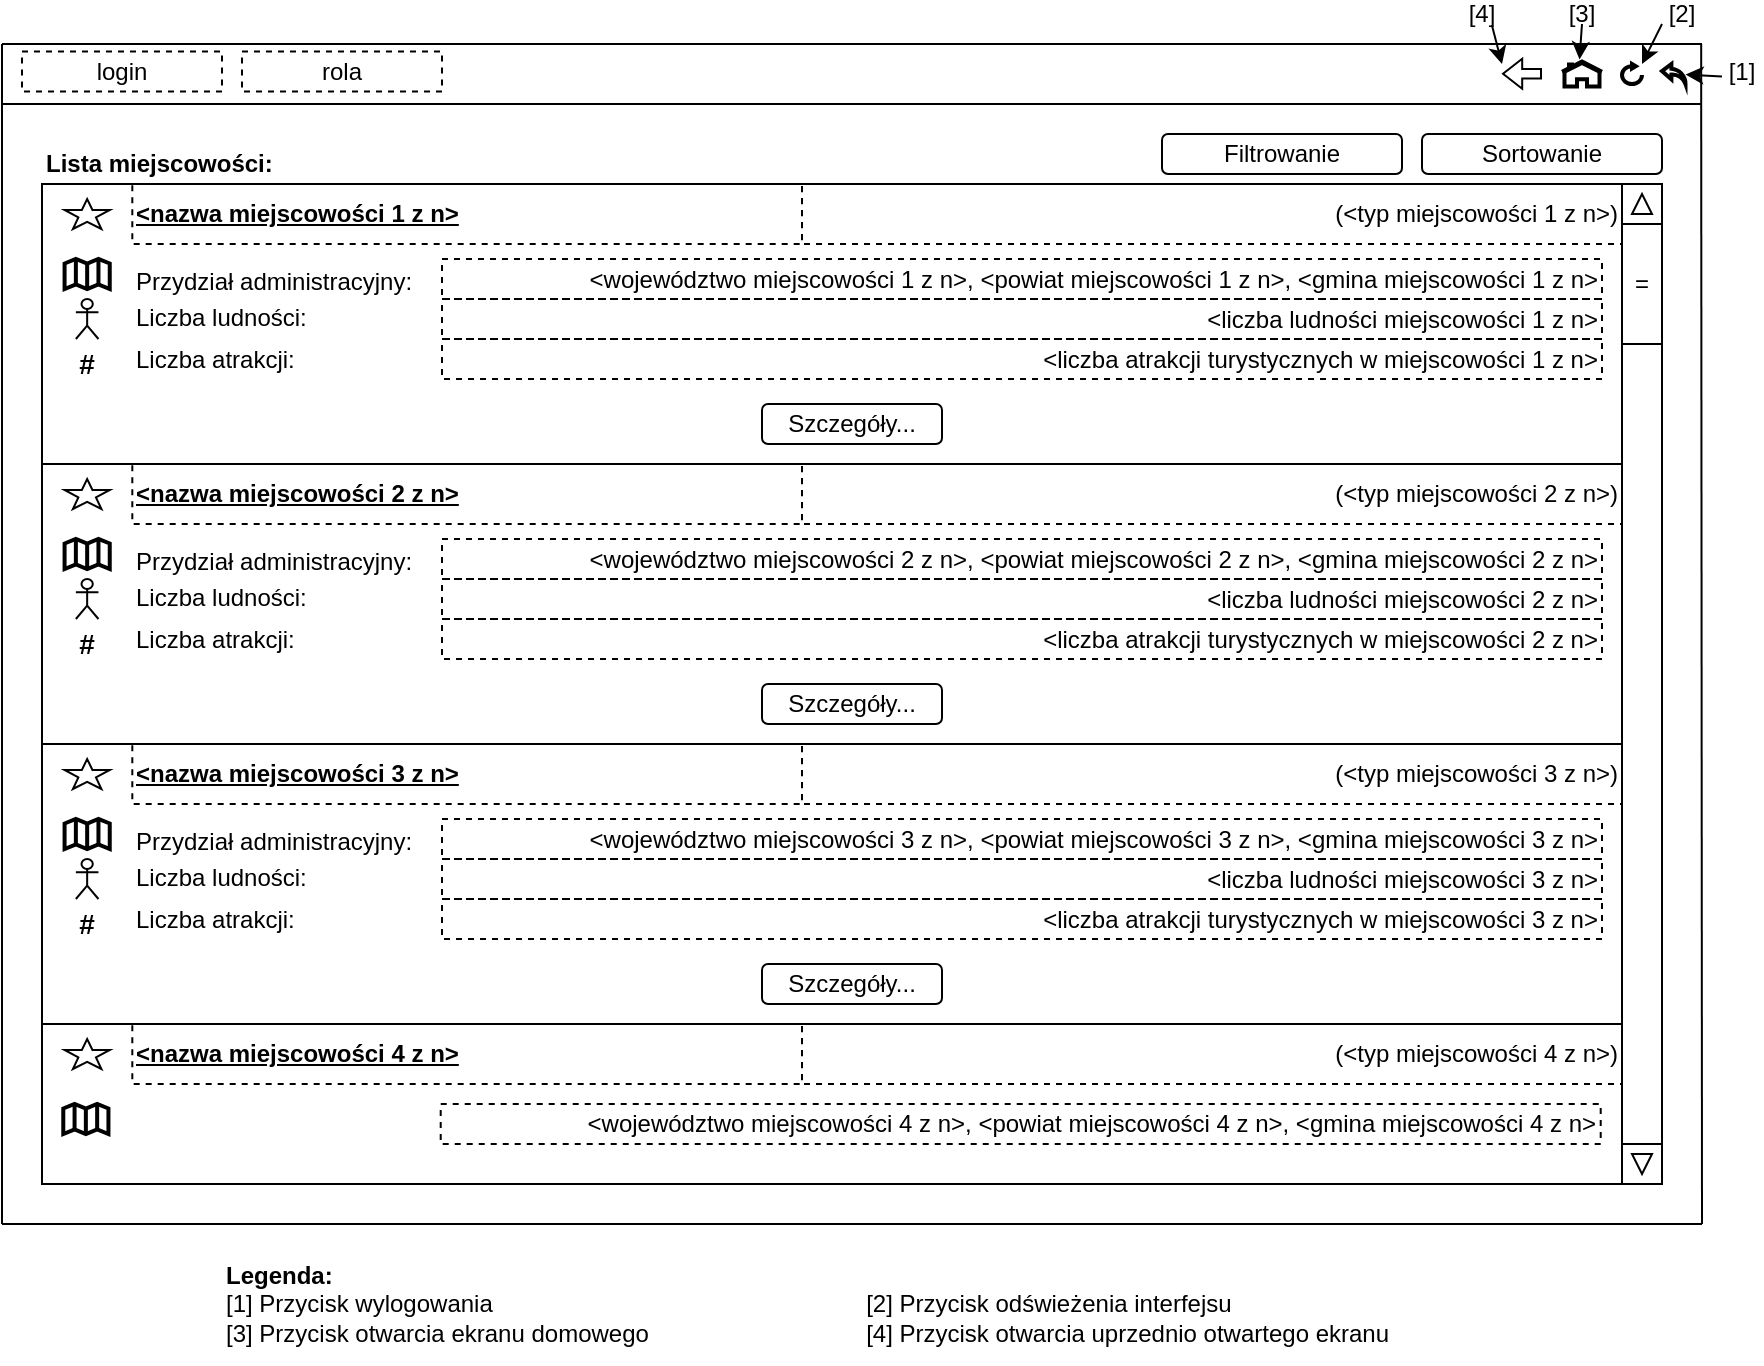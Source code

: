 <mxfile version="22.0.2" type="device">
  <diagram name="Strona-1" id="h2WLkj2qyGADKgaHyaSV">
    <mxGraphModel dx="1233" dy="719" grid="1" gridSize="10" guides="1" tooltips="1" connect="1" arrows="1" fold="1" page="1" pageScale="1" pageWidth="827" pageHeight="1169" math="0" shadow="0">
      <root>
        <mxCell id="0" />
        <mxCell id="1" parent="0" />
        <mxCell id="EYUodT9akqzmMVGfxFc3-3" value="&lt;b&gt;Lista miejscowości:&lt;/b&gt;" style="text;html=1;strokeColor=none;fillColor=none;align=left;verticalAlign=middle;whiteSpace=wrap;rounded=0;" parent="1" vertex="1">
          <mxGeometry x="30" y="265" width="190" height="30" as="geometry" />
        </mxCell>
        <mxCell id="EYUodT9akqzmMVGfxFc3-4" value="" style="endArrow=none;html=1;rounded=0;" parent="1" edge="1">
          <mxGeometry width="50" height="50" relative="1" as="geometry">
            <mxPoint x="10" y="220" as="sourcePoint" />
            <mxPoint x="860" y="220" as="targetPoint" />
          </mxGeometry>
        </mxCell>
        <mxCell id="EYUodT9akqzmMVGfxFc3-5" value="" style="endArrow=none;html=1;rounded=0;" parent="1" edge="1">
          <mxGeometry width="50" height="50" relative="1" as="geometry">
            <mxPoint x="10" y="810" as="sourcePoint" />
            <mxPoint x="10" y="220" as="targetPoint" />
          </mxGeometry>
        </mxCell>
        <mxCell id="EYUodT9akqzmMVGfxFc3-6" value="" style="endArrow=none;html=1;rounded=0;" parent="1" edge="1">
          <mxGeometry width="50" height="50" relative="1" as="geometry">
            <mxPoint x="10" y="250" as="sourcePoint" />
            <mxPoint x="860" y="250" as="targetPoint" />
          </mxGeometry>
        </mxCell>
        <mxCell id="EYUodT9akqzmMVGfxFc3-13" value="" style="endArrow=none;html=1;rounded=0;" parent="1" edge="1">
          <mxGeometry width="50" height="50" relative="1" as="geometry">
            <mxPoint x="860" y="810" as="sourcePoint" />
            <mxPoint x="859.58" y="220" as="targetPoint" />
          </mxGeometry>
        </mxCell>
        <mxCell id="EYUodT9akqzmMVGfxFc3-14" value="" style="html=1;verticalLabelPosition=bottom;align=center;labelBackgroundColor=#ffffff;verticalAlign=top;strokeWidth=2;shadow=0;dashed=0;shape=mxgraph.ios7.icons.home;" parent="1" vertex="1">
          <mxGeometry x="790" y="228.75" width="20" height="12.5" as="geometry" />
        </mxCell>
        <mxCell id="EYUodT9akqzmMVGfxFc3-15" value="" style="html=1;verticalLabelPosition=bottom;align=center;labelBackgroundColor=#ffffff;verticalAlign=top;strokeWidth=2;shadow=0;dashed=0;shape=mxgraph.ios7.icons.back;fontFamily=Helvetica;fontSize=12;" parent="1" vertex="1">
          <mxGeometry x="840" y="230" width="11.76" height="10" as="geometry" />
        </mxCell>
        <mxCell id="EYUodT9akqzmMVGfxFc3-16" value="" style="html=1;verticalLabelPosition=bottom;align=center;labelBackgroundColor=#ffffff;verticalAlign=top;strokeWidth=2;shadow=0;dashed=0;shape=mxgraph.ios7.icons.reload;fontFamily=Helvetica;fontSize=12;" parent="1" vertex="1">
          <mxGeometry x="820" y="230" width="10" height="10" as="geometry" />
        </mxCell>
        <mxCell id="EYUodT9akqzmMVGfxFc3-18" value="[1]" style="text;html=1;strokeColor=none;fillColor=none;align=center;verticalAlign=middle;whiteSpace=wrap;rounded=0;fontSize=12;fontFamily=Helvetica;fontColor=default;" parent="1" vertex="1">
          <mxGeometry x="870" y="228.75" width="20" height="10" as="geometry" />
        </mxCell>
        <mxCell id="EYUodT9akqzmMVGfxFc3-19" value="" style="endArrow=classic;html=1;rounded=0;fontFamily=Helvetica;fontSize=12;fontColor=default;exitX=0;exitY=0.75;exitDx=0;exitDy=0;" parent="1" source="EYUodT9akqzmMVGfxFc3-18" target="EYUodT9akqzmMVGfxFc3-15" edge="1">
          <mxGeometry width="50" height="50" relative="1" as="geometry">
            <mxPoint x="790" y="200" as="sourcePoint" />
            <mxPoint x="840" y="150" as="targetPoint" />
          </mxGeometry>
        </mxCell>
        <mxCell id="EYUodT9akqzmMVGfxFc3-21" value="" style="shape=flexArrow;endArrow=classic;html=1;rounded=0;fontFamily=Helvetica;fontSize=12;fontColor=default;startWidth=9.302;endWidth=9.302;startSize=5.426;endSize=2.867;width=4.651;" parent="1" edge="1">
          <mxGeometry width="50" height="50" relative="1" as="geometry">
            <mxPoint x="780" y="234.88" as="sourcePoint" />
            <mxPoint x="760" y="234.88" as="targetPoint" />
          </mxGeometry>
        </mxCell>
        <mxCell id="EYUodT9akqzmMVGfxFc3-22" value="[2]" style="text;html=1;strokeColor=none;fillColor=none;align=center;verticalAlign=middle;whiteSpace=wrap;rounded=0;fontSize=12;fontFamily=Helvetica;fontColor=default;" parent="1" vertex="1">
          <mxGeometry x="830" y="200" width="40" height="10" as="geometry" />
        </mxCell>
        <mxCell id="EYUodT9akqzmMVGfxFc3-23" value="" style="endArrow=classic;html=1;rounded=0;fontFamily=Helvetica;fontSize=12;fontColor=default;exitX=0.25;exitY=1;exitDx=0;exitDy=0;entryX=1;entryY=0;entryDx=0;entryDy=0;entryPerimeter=0;" parent="1" source="EYUodT9akqzmMVGfxFc3-22" target="EYUodT9akqzmMVGfxFc3-16" edge="1">
          <mxGeometry width="50" height="50" relative="1" as="geometry">
            <mxPoint x="780" y="230" as="sourcePoint" />
            <mxPoint x="830" y="180" as="targetPoint" />
          </mxGeometry>
        </mxCell>
        <mxCell id="EYUodT9akqzmMVGfxFc3-24" value="[3]" style="text;html=1;strokeColor=none;fillColor=none;align=center;verticalAlign=middle;whiteSpace=wrap;rounded=0;fontSize=12;fontFamily=Helvetica;fontColor=default;" parent="1" vertex="1">
          <mxGeometry x="790" y="200" width="20" height="10" as="geometry" />
        </mxCell>
        <mxCell id="EYUodT9akqzmMVGfxFc3-25" value="" style="endArrow=classic;html=1;rounded=0;fontFamily=Helvetica;fontSize=12;fontColor=default;entryX=0.437;entryY=-0.082;entryDx=0;entryDy=0;entryPerimeter=0;exitX=0.5;exitY=1;exitDx=0;exitDy=0;" parent="1" source="EYUodT9akqzmMVGfxFc3-24" target="EYUodT9akqzmMVGfxFc3-14" edge="1">
          <mxGeometry width="50" height="50" relative="1" as="geometry">
            <mxPoint x="810" y="160" as="sourcePoint" />
            <mxPoint x="800" y="170" as="targetPoint" />
          </mxGeometry>
        </mxCell>
        <mxCell id="EYUodT9akqzmMVGfxFc3-27" value="[4]" style="text;html=1;strokeColor=none;fillColor=none;align=center;verticalAlign=middle;whiteSpace=wrap;rounded=0;fontSize=12;fontFamily=Helvetica;fontColor=default;" parent="1" vertex="1">
          <mxGeometry x="740" y="200" width="20" height="10" as="geometry" />
        </mxCell>
        <mxCell id="EYUodT9akqzmMVGfxFc3-28" value="" style="endArrow=classic;html=1;rounded=0;fontFamily=Helvetica;fontSize=12;fontColor=default;exitX=0.748;exitY=1.065;exitDx=0;exitDy=0;exitPerimeter=0;" parent="1" source="EYUodT9akqzmMVGfxFc3-27" edge="1">
          <mxGeometry width="50" height="50" relative="1" as="geometry">
            <mxPoint x="720" y="230" as="sourcePoint" />
            <mxPoint x="760" y="230" as="targetPoint" />
          </mxGeometry>
        </mxCell>
        <mxCell id="EYUodT9akqzmMVGfxFc3-34" value="" style="endArrow=none;html=1;rounded=0;fontFamily=Helvetica;fontSize=12;fontColor=default;" parent="1" edge="1">
          <mxGeometry width="50" height="50" relative="1" as="geometry">
            <mxPoint x="10" y="810" as="sourcePoint" />
            <mxPoint x="860" y="810" as="targetPoint" />
          </mxGeometry>
        </mxCell>
        <mxCell id="99icuVEXUHL0vRiBvz0g-1" value="&lt;b&gt;Legenda:&lt;/b&gt;&lt;br&gt;[1] Przycisk wylogowania&lt;span style=&quot;white-space: pre;&quot;&gt;&#x9;&lt;/span&gt;&lt;span style=&quot;white-space: pre;&quot;&gt;&#x9;&lt;span style=&quot;white-space: pre;&quot;&gt;&#x9;&lt;/span&gt;&lt;span style=&quot;white-space: pre;&quot;&gt;&#x9;&lt;span style=&quot;white-space: pre;&quot;&gt;&#x9;&lt;/span&gt;&lt;span style=&quot;white-space: pre;&quot;&gt;&#x9;&lt;span style=&quot;white-space: pre;&quot;&gt;&#x9;&lt;/span&gt;&lt;/span&gt;&lt;/span&gt;&lt;/span&gt;[2] Przycisk odświeżenia interfejsu&lt;br&gt;[3] Przycisk otwarcia ekranu domowego&lt;span style=&quot;white-space: pre;&quot;&gt;&#x9;&lt;/span&gt;&lt;span style=&quot;white-space: pre;&quot;&gt;&#x9;&lt;span style=&quot;white-space: pre;&quot;&gt;&#x9;&lt;/span&gt;&lt;span style=&quot;white-space: pre;&quot;&gt;&#x9;&lt;/span&gt;&lt;span style=&quot;white-space: pre;&quot;&gt;&#x9;&lt;/span&gt;&lt;/span&gt;[4] Przycisk otwarcia uprzednio otwartego ekranu" style="text;html=1;align=left;verticalAlign=middle;resizable=0;points=[];autosize=1;strokeColor=none;fillColor=none;dashed=1;" parent="1" vertex="1">
          <mxGeometry x="120" y="820" width="610" height="60" as="geometry" />
        </mxCell>
        <mxCell id="DOHr0hYEis4pRiLcCh-8-1" value="login" style="rounded=0;whiteSpace=wrap;html=1;dashed=1;" parent="1" vertex="1">
          <mxGeometry x="20" y="223.75" width="100" height="20" as="geometry" />
        </mxCell>
        <mxCell id="DOHr0hYEis4pRiLcCh-8-2" value="rola" style="rounded=0;whiteSpace=wrap;html=1;dashed=1;" parent="1" vertex="1">
          <mxGeometry x="130" y="223.75" width="100" height="20" as="geometry" />
        </mxCell>
        <mxCell id="DOHr0hYEis4pRiLcCh-8-3" value="" style="rounded=0;whiteSpace=wrap;html=1;" parent="1" vertex="1">
          <mxGeometry x="30" y="290" width="790" height="500" as="geometry" />
        </mxCell>
        <mxCell id="DOHr0hYEis4pRiLcCh-8-4" value="" style="rounded=0;whiteSpace=wrap;html=1;" parent="1" vertex="1">
          <mxGeometry x="820" y="290" width="20" height="480" as="geometry" />
        </mxCell>
        <mxCell id="DOHr0hYEis4pRiLcCh-8-5" value="" style="whiteSpace=wrap;html=1;aspect=fixed;" parent="1" vertex="1">
          <mxGeometry x="820" y="290" width="20" height="20" as="geometry" />
        </mxCell>
        <mxCell id="DOHr0hYEis4pRiLcCh-8-6" value="" style="whiteSpace=wrap;html=1;aspect=fixed;" parent="1" vertex="1">
          <mxGeometry x="820" y="770" width="20" height="20" as="geometry" />
        </mxCell>
        <mxCell id="DOHr0hYEis4pRiLcCh-8-7" value="" style="triangle;whiteSpace=wrap;html=1;rotation=-90;" parent="1" vertex="1">
          <mxGeometry x="825" y="295" width="10" height="10" as="geometry" />
        </mxCell>
        <mxCell id="DOHr0hYEis4pRiLcCh-8-8" value="" style="triangle;whiteSpace=wrap;html=1;rotation=90;" parent="1" vertex="1">
          <mxGeometry x="825" y="775" width="10" height="10" as="geometry" />
        </mxCell>
        <mxCell id="DOHr0hYEis4pRiLcCh-8-10" value="=" style="rounded=0;whiteSpace=wrap;html=1;" parent="1" vertex="1">
          <mxGeometry x="820" y="310" width="20" height="60" as="geometry" />
        </mxCell>
        <mxCell id="XWjq8RXl0sNAPFMhclUL-5" value="" style="rounded=0;whiteSpace=wrap;html=1;strokeWidth=1;" vertex="1" parent="1">
          <mxGeometry x="30" y="290" width="790" height="140" as="geometry" />
        </mxCell>
        <mxCell id="XWjq8RXl0sNAPFMhclUL-6" value="&lt;b&gt;&amp;lt;nazwa miejscowości 1 z n&amp;gt;&lt;/b&gt;" style="rounded=0;whiteSpace=wrap;html=1;strokeColor=default;fontStyle=4;fillColor=none;align=left;dashed=1;" vertex="1" parent="1">
          <mxGeometry x="75.16" y="290" width="334.84" height="30" as="geometry" />
        </mxCell>
        <mxCell id="XWjq8RXl0sNAPFMhclUL-7" value="" style="verticalLabelPosition=bottom;verticalAlign=top;html=1;shape=mxgraph.basic.star" vertex="1" parent="1">
          <mxGeometry x="41.29" y="297.5" width="22.581" height="15" as="geometry" />
        </mxCell>
        <mxCell id="XWjq8RXl0sNAPFMhclUL-8" value="&amp;lt;województwo miejscowości 1 z n&amp;gt;, &amp;lt;powiat miejscowości 1 z n&amp;gt;, &amp;lt;gmina miejscowości 1 z n&amp;gt;" style="rounded=0;whiteSpace=wrap;html=1;strokeColor=default;fontStyle=0;fillColor=none;align=right;dashed=1;" vertex="1" parent="1">
          <mxGeometry x="230" y="327.5" width="580" height="20" as="geometry" />
        </mxCell>
        <mxCell id="XWjq8RXl0sNAPFMhclUL-9" value="" style="html=1;verticalLabelPosition=bottom;align=center;labelBackgroundColor=#ffffff;verticalAlign=top;strokeWidth=2;shadow=0;dashed=0;shape=mxgraph.ios7.icons.map;" vertex="1" parent="1">
          <mxGeometry x="41.29" y="327.5" width="22.581" height="15" as="geometry" />
        </mxCell>
        <mxCell id="XWjq8RXl0sNAPFMhclUL-10" value="" style="shape=umlActor;verticalLabelPosition=bottom;verticalAlign=top;html=1;" vertex="1" parent="1">
          <mxGeometry x="46.935" y="347.5" width="11.29" height="20" as="geometry" />
        </mxCell>
        <mxCell id="XWjq8RXl0sNAPFMhclUL-11" value="&amp;lt;liczba ludności miejscowości 1 z n&amp;gt;" style="rounded=0;whiteSpace=wrap;html=1;strokeColor=default;fontStyle=0;fillColor=none;align=right;dashed=1;" vertex="1" parent="1">
          <mxGeometry x="230" y="347.5" width="580" height="20" as="geometry" />
        </mxCell>
        <mxCell id="XWjq8RXl0sNAPFMhclUL-12" value="&lt;font style=&quot;font-size: 14px;&quot;&gt;&lt;b&gt;#&lt;/b&gt;&lt;/font&gt;" style="text;html=1;strokeColor=none;fillColor=none;align=center;verticalAlign=middle;whiteSpace=wrap;rounded=0;" vertex="1" parent="1">
          <mxGeometry x="44.113" y="370" width="16.935" height="20" as="geometry" />
        </mxCell>
        <mxCell id="XWjq8RXl0sNAPFMhclUL-13" value="&amp;lt;liczba atrakcji turystycznych w miejscowości 1 z n&amp;gt;" style="rounded=0;whiteSpace=wrap;html=1;strokeColor=default;fontStyle=0;fillColor=none;align=right;dashed=1;" vertex="1" parent="1">
          <mxGeometry x="230" y="367.5" width="580" height="20" as="geometry" />
        </mxCell>
        <mxCell id="XWjq8RXl0sNAPFMhclUL-14" value="(&amp;lt;typ miejscowości 1 z n&amp;gt;)" style="text;html=1;strokeColor=default;fillColor=none;align=right;verticalAlign=middle;whiteSpace=wrap;rounded=0;dashed=1;" vertex="1" parent="1">
          <mxGeometry x="410" y="290" width="410" height="30" as="geometry" />
        </mxCell>
        <mxCell id="XWjq8RXl0sNAPFMhclUL-15" value="Szczegóły..." style="rounded=1;whiteSpace=wrap;html=1;" vertex="1" parent="1">
          <mxGeometry x="390" y="400" width="90" height="20" as="geometry" />
        </mxCell>
        <mxCell id="XWjq8RXl0sNAPFMhclUL-28" value="Przydział administracyjny:" style="text;html=1;strokeColor=none;fillColor=none;align=left;verticalAlign=middle;whiteSpace=wrap;rounded=0;" vertex="1" parent="1">
          <mxGeometry x="75.16" y="327.5" width="154.84" height="22.5" as="geometry" />
        </mxCell>
        <mxCell id="XWjq8RXl0sNAPFMhclUL-29" value="Liczba ludności:" style="text;html=1;strokeColor=none;fillColor=none;align=left;verticalAlign=middle;whiteSpace=wrap;rounded=0;" vertex="1" parent="1">
          <mxGeometry x="75.16" y="347.5" width="154.84" height="18.75" as="geometry" />
        </mxCell>
        <mxCell id="XWjq8RXl0sNAPFMhclUL-30" value="Liczba atrakcji:" style="text;html=1;strokeColor=none;fillColor=none;align=left;verticalAlign=middle;whiteSpace=wrap;rounded=0;" vertex="1" parent="1">
          <mxGeometry x="75.16" y="366.88" width="154.84" height="21.25" as="geometry" />
        </mxCell>
        <mxCell id="XWjq8RXl0sNAPFMhclUL-32" value="" style="rounded=0;whiteSpace=wrap;html=1;strokeWidth=1;" vertex="1" parent="1">
          <mxGeometry x="30" y="430" width="790" height="140" as="geometry" />
        </mxCell>
        <mxCell id="XWjq8RXl0sNAPFMhclUL-33" value="&lt;b&gt;&amp;lt;nazwa miejscowości 2 z n&amp;gt;&lt;/b&gt;" style="rounded=0;whiteSpace=wrap;html=1;strokeColor=default;fontStyle=4;fillColor=none;align=left;dashed=1;" vertex="1" parent="1">
          <mxGeometry x="75.16" y="430" width="334.84" height="30" as="geometry" />
        </mxCell>
        <mxCell id="XWjq8RXl0sNAPFMhclUL-34" value="" style="verticalLabelPosition=bottom;verticalAlign=top;html=1;shape=mxgraph.basic.star" vertex="1" parent="1">
          <mxGeometry x="41.29" y="437.5" width="22.581" height="15" as="geometry" />
        </mxCell>
        <mxCell id="XWjq8RXl0sNAPFMhclUL-35" value="&amp;lt;województwo miejscowości 2 z n&amp;gt;, &amp;lt;powiat miejscowości 2 z n&amp;gt;, &amp;lt;gmina miejscowości 2 z n&amp;gt;" style="rounded=0;whiteSpace=wrap;html=1;strokeColor=default;fontStyle=0;fillColor=none;align=right;dashed=1;" vertex="1" parent="1">
          <mxGeometry x="230" y="467.5" width="580" height="20" as="geometry" />
        </mxCell>
        <mxCell id="XWjq8RXl0sNAPFMhclUL-36" value="" style="html=1;verticalLabelPosition=bottom;align=center;labelBackgroundColor=#ffffff;verticalAlign=top;strokeWidth=2;shadow=0;dashed=0;shape=mxgraph.ios7.icons.map;" vertex="1" parent="1">
          <mxGeometry x="41.29" y="467.5" width="22.581" height="15" as="geometry" />
        </mxCell>
        <mxCell id="XWjq8RXl0sNAPFMhclUL-37" value="" style="shape=umlActor;verticalLabelPosition=bottom;verticalAlign=top;html=1;" vertex="1" parent="1">
          <mxGeometry x="46.935" y="487.5" width="11.29" height="20" as="geometry" />
        </mxCell>
        <mxCell id="XWjq8RXl0sNAPFMhclUL-38" value="&amp;lt;liczba ludności miejscowości 2 z n&amp;gt;" style="rounded=0;whiteSpace=wrap;html=1;strokeColor=default;fontStyle=0;fillColor=none;align=right;dashed=1;" vertex="1" parent="1">
          <mxGeometry x="230" y="487.5" width="580" height="20" as="geometry" />
        </mxCell>
        <mxCell id="XWjq8RXl0sNAPFMhclUL-39" value="&lt;font style=&quot;font-size: 14px;&quot;&gt;&lt;b&gt;#&lt;/b&gt;&lt;/font&gt;" style="text;html=1;strokeColor=none;fillColor=none;align=center;verticalAlign=middle;whiteSpace=wrap;rounded=0;" vertex="1" parent="1">
          <mxGeometry x="44.113" y="510" width="16.935" height="20" as="geometry" />
        </mxCell>
        <mxCell id="XWjq8RXl0sNAPFMhclUL-40" value="&amp;lt;liczba atrakcji turystycznych w miejscowości 2 z n&amp;gt;" style="rounded=0;whiteSpace=wrap;html=1;strokeColor=default;fontStyle=0;fillColor=none;align=right;dashed=1;" vertex="1" parent="1">
          <mxGeometry x="230" y="507.5" width="580" height="20" as="geometry" />
        </mxCell>
        <mxCell id="XWjq8RXl0sNAPFMhclUL-41" value="(&amp;lt;typ miejscowości 2 z n&amp;gt;)" style="text;html=1;strokeColor=default;fillColor=none;align=right;verticalAlign=middle;whiteSpace=wrap;rounded=0;dashed=1;" vertex="1" parent="1">
          <mxGeometry x="410" y="430" width="410" height="30" as="geometry" />
        </mxCell>
        <mxCell id="XWjq8RXl0sNAPFMhclUL-42" value="Szczegóły..." style="rounded=1;whiteSpace=wrap;html=1;" vertex="1" parent="1">
          <mxGeometry x="390" y="540" width="90" height="20" as="geometry" />
        </mxCell>
        <mxCell id="XWjq8RXl0sNAPFMhclUL-43" value="Przydział administracyjny:" style="text;html=1;strokeColor=none;fillColor=none;align=left;verticalAlign=middle;whiteSpace=wrap;rounded=0;" vertex="1" parent="1">
          <mxGeometry x="75.16" y="467.5" width="154.84" height="22.5" as="geometry" />
        </mxCell>
        <mxCell id="XWjq8RXl0sNAPFMhclUL-44" value="Liczba ludności:" style="text;html=1;strokeColor=none;fillColor=none;align=left;verticalAlign=middle;whiteSpace=wrap;rounded=0;" vertex="1" parent="1">
          <mxGeometry x="75.16" y="487.5" width="154.84" height="18.75" as="geometry" />
        </mxCell>
        <mxCell id="XWjq8RXl0sNAPFMhclUL-45" value="Liczba atrakcji:" style="text;html=1;strokeColor=none;fillColor=none;align=left;verticalAlign=middle;whiteSpace=wrap;rounded=0;" vertex="1" parent="1">
          <mxGeometry x="75.16" y="506.88" width="154.84" height="21.25" as="geometry" />
        </mxCell>
        <mxCell id="XWjq8RXl0sNAPFMhclUL-46" value="" style="rounded=0;whiteSpace=wrap;html=1;strokeWidth=1;" vertex="1" parent="1">
          <mxGeometry x="30" y="570" width="790" height="140" as="geometry" />
        </mxCell>
        <mxCell id="XWjq8RXl0sNAPFMhclUL-47" value="&lt;b&gt;&amp;lt;nazwa miejscowości 3 z n&amp;gt;&lt;/b&gt;" style="rounded=0;whiteSpace=wrap;html=1;strokeColor=default;fontStyle=4;fillColor=none;align=left;dashed=1;" vertex="1" parent="1">
          <mxGeometry x="75.16" y="570" width="334.84" height="30" as="geometry" />
        </mxCell>
        <mxCell id="XWjq8RXl0sNAPFMhclUL-48" value="" style="verticalLabelPosition=bottom;verticalAlign=top;html=1;shape=mxgraph.basic.star" vertex="1" parent="1">
          <mxGeometry x="41.29" y="577.5" width="22.581" height="15" as="geometry" />
        </mxCell>
        <mxCell id="XWjq8RXl0sNAPFMhclUL-49" value="&amp;lt;województwo miejscowości 3 z n&amp;gt;, &amp;lt;powiat miejscowości 3 z n&amp;gt;, &amp;lt;gmina miejscowości 3 z n&amp;gt;" style="rounded=0;whiteSpace=wrap;html=1;strokeColor=default;fontStyle=0;fillColor=none;align=right;dashed=1;" vertex="1" parent="1">
          <mxGeometry x="230" y="607.5" width="580" height="20" as="geometry" />
        </mxCell>
        <mxCell id="XWjq8RXl0sNAPFMhclUL-50" value="" style="html=1;verticalLabelPosition=bottom;align=center;labelBackgroundColor=#ffffff;verticalAlign=top;strokeWidth=2;shadow=0;dashed=0;shape=mxgraph.ios7.icons.map;" vertex="1" parent="1">
          <mxGeometry x="41.29" y="607.5" width="22.581" height="15" as="geometry" />
        </mxCell>
        <mxCell id="XWjq8RXl0sNAPFMhclUL-51" value="" style="shape=umlActor;verticalLabelPosition=bottom;verticalAlign=top;html=1;" vertex="1" parent="1">
          <mxGeometry x="46.935" y="627.5" width="11.29" height="20" as="geometry" />
        </mxCell>
        <mxCell id="XWjq8RXl0sNAPFMhclUL-52" value="&amp;lt;liczba ludności miejscowości 3 z n&amp;gt;" style="rounded=0;whiteSpace=wrap;html=1;strokeColor=default;fontStyle=0;fillColor=none;align=right;dashed=1;" vertex="1" parent="1">
          <mxGeometry x="230" y="627.5" width="580" height="20" as="geometry" />
        </mxCell>
        <mxCell id="XWjq8RXl0sNAPFMhclUL-53" value="&lt;font style=&quot;font-size: 14px;&quot;&gt;&lt;b&gt;#&lt;/b&gt;&lt;/font&gt;" style="text;html=1;strokeColor=none;fillColor=none;align=center;verticalAlign=middle;whiteSpace=wrap;rounded=0;" vertex="1" parent="1">
          <mxGeometry x="44.113" y="650" width="16.935" height="20" as="geometry" />
        </mxCell>
        <mxCell id="XWjq8RXl0sNAPFMhclUL-54" value="&amp;lt;liczba atrakcji turystycznych w miejscowości 3 z n&amp;gt;" style="rounded=0;whiteSpace=wrap;html=1;strokeColor=default;fontStyle=0;fillColor=none;align=right;dashed=1;" vertex="1" parent="1">
          <mxGeometry x="230" y="647.5" width="580" height="20" as="geometry" />
        </mxCell>
        <mxCell id="XWjq8RXl0sNAPFMhclUL-55" value="(&amp;lt;typ miejscowości 3 z n&amp;gt;)" style="text;html=1;strokeColor=default;fillColor=none;align=right;verticalAlign=middle;whiteSpace=wrap;rounded=0;dashed=1;" vertex="1" parent="1">
          <mxGeometry x="410" y="570" width="410" height="30" as="geometry" />
        </mxCell>
        <mxCell id="XWjq8RXl0sNAPFMhclUL-56" value="Szczegóły..." style="rounded=1;whiteSpace=wrap;html=1;" vertex="1" parent="1">
          <mxGeometry x="390" y="680" width="90" height="20" as="geometry" />
        </mxCell>
        <mxCell id="XWjq8RXl0sNAPFMhclUL-57" value="Przydział administracyjny:" style="text;html=1;strokeColor=none;fillColor=none;align=left;verticalAlign=middle;whiteSpace=wrap;rounded=0;" vertex="1" parent="1">
          <mxGeometry x="75.16" y="607.5" width="154.84" height="22.5" as="geometry" />
        </mxCell>
        <mxCell id="XWjq8RXl0sNAPFMhclUL-58" value="Liczba ludności:" style="text;html=1;strokeColor=none;fillColor=none;align=left;verticalAlign=middle;whiteSpace=wrap;rounded=0;" vertex="1" parent="1">
          <mxGeometry x="75.16" y="627.5" width="154.84" height="18.75" as="geometry" />
        </mxCell>
        <mxCell id="XWjq8RXl0sNAPFMhclUL-59" value="Liczba atrakcji:" style="text;html=1;strokeColor=none;fillColor=none;align=left;verticalAlign=middle;whiteSpace=wrap;rounded=0;" vertex="1" parent="1">
          <mxGeometry x="75.16" y="646.88" width="154.84" height="21.25" as="geometry" />
        </mxCell>
        <mxCell id="XWjq8RXl0sNAPFMhclUL-74" value="&lt;b&gt;&amp;lt;nazwa miejscowości 4 z n&amp;gt;&lt;/b&gt;" style="rounded=0;whiteSpace=wrap;html=1;strokeColor=default;fontStyle=4;fillColor=none;align=left;dashed=1;" vertex="1" parent="1">
          <mxGeometry x="75.16" y="710" width="334.84" height="30" as="geometry" />
        </mxCell>
        <mxCell id="XWjq8RXl0sNAPFMhclUL-75" value="" style="verticalLabelPosition=bottom;verticalAlign=top;html=1;shape=mxgraph.basic.star" vertex="1" parent="1">
          <mxGeometry x="41.29" y="717.5" width="22.581" height="15" as="geometry" />
        </mxCell>
        <mxCell id="XWjq8RXl0sNAPFMhclUL-76" value="(&amp;lt;typ miejscowości 4 z n&amp;gt;)" style="text;html=1;strokeColor=default;fillColor=none;align=right;verticalAlign=middle;whiteSpace=wrap;rounded=0;dashed=1;" vertex="1" parent="1">
          <mxGeometry x="410" y="710" width="410" height="30" as="geometry" />
        </mxCell>
        <mxCell id="XWjq8RXl0sNAPFMhclUL-77" value="&amp;lt;województwo miejscowości 4 z n&amp;gt;, &amp;lt;powiat miejscowości 4 z n&amp;gt;, &amp;lt;gmina miejscowości 4 z n&amp;gt;" style="rounded=0;whiteSpace=wrap;html=1;strokeColor=default;fontStyle=0;fillColor=none;align=right;dashed=1;" vertex="1" parent="1">
          <mxGeometry x="229.35" y="750" width="580" height="20" as="geometry" />
        </mxCell>
        <mxCell id="XWjq8RXl0sNAPFMhclUL-78" value="" style="html=1;verticalLabelPosition=bottom;align=center;labelBackgroundColor=#ffffff;verticalAlign=top;strokeWidth=2;shadow=0;dashed=0;shape=mxgraph.ios7.icons.map;" vertex="1" parent="1">
          <mxGeometry x="40.64" y="750" width="22.581" height="15" as="geometry" />
        </mxCell>
        <mxCell id="XWjq8RXl0sNAPFMhclUL-79" value="Sortowanie" style="rounded=1;whiteSpace=wrap;html=1;" vertex="1" parent="1">
          <mxGeometry x="720" y="265" width="120" height="20" as="geometry" />
        </mxCell>
        <mxCell id="XWjq8RXl0sNAPFMhclUL-80" value="Filtrowanie" style="rounded=1;whiteSpace=wrap;html=1;" vertex="1" parent="1">
          <mxGeometry x="590" y="265" width="120" height="20" as="geometry" />
        </mxCell>
      </root>
    </mxGraphModel>
  </diagram>
</mxfile>

